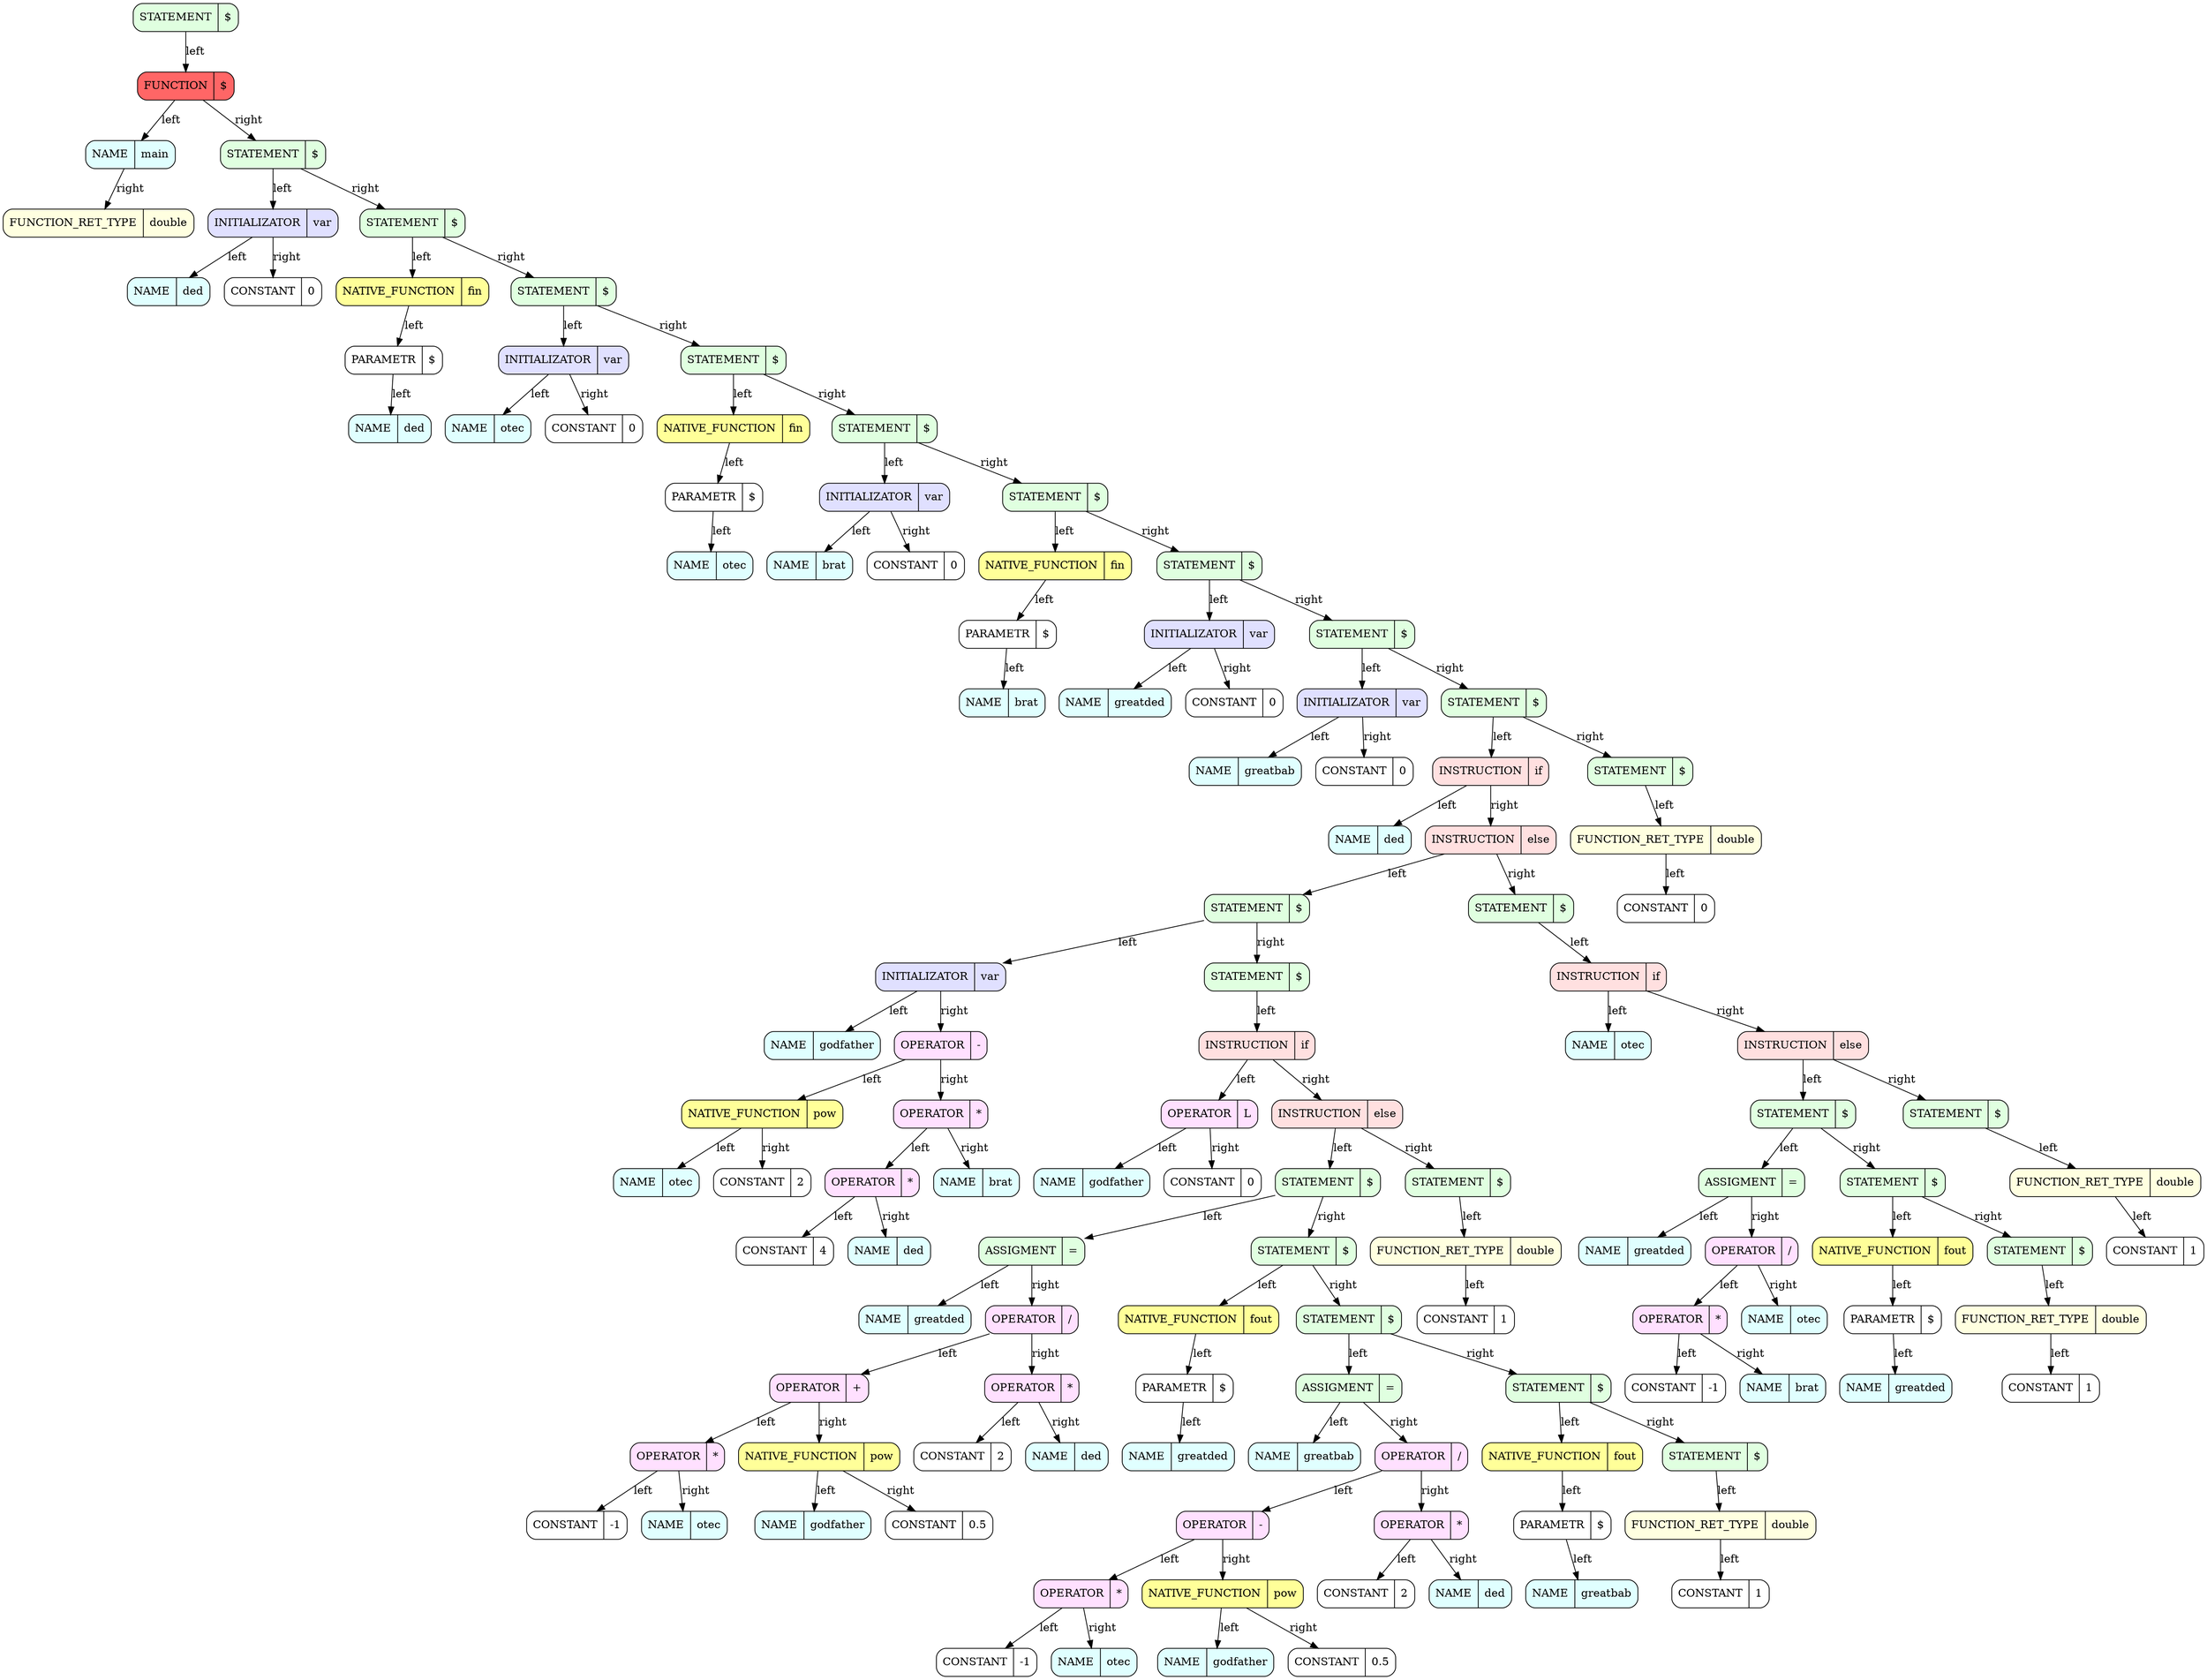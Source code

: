 ########################################################### SetDot
digraph 
{
rankdir = TB # RANKDIR
		node_0x625000000100 [style = filled, fillcolor = "#E0FFE0", shape = Mrecord label =  "STATEMENT | {$}"]
		node_0x625000000138 [style = filled, fillcolor = "#FF6666", shape = Mrecord label =  "FUNCTION | {$}"]
		node_0x625000000170 [style = filled, fillcolor = "#E0FFFF", shape = Mrecord label =  "NAME | {main}"]
		node_0x6250000001a8 [style = filled, fillcolor = "#FFFFE0", shape = Mrecord label =  "FUNCTION_RET_TYPE | {double}"]
		node_0x625000000170 -> node_0x6250000001a8 [label = "right"]
		node_0x625000000138 -> node_0x625000000170 [label = "left"]
		node_0x6250000001e0 [style = filled, fillcolor = "#E0FFE0", shape = Mrecord label =  "STATEMENT | {$}"]
		node_0x625000000218 [style = filled, fillcolor = "#E0E0FF", shape = Mrecord label =  "INITIALIZATOR | {var}"]
		node_0x625000000250 [style = filled, fillcolor = "#E0FFFF", shape = Mrecord label =  "NAME | {ded}"]
		node_0x625000000218 -> node_0x625000000250 [label = "left"]
		node_0x625000000288 [style = filled, fillcolor = "#FFFFFF", shape = Mrecord label =  "CONSTANT | {0}"]
		node_0x625000000218 -> node_0x625000000288 [label = "right"]
		node_0x6250000001e0 -> node_0x625000000218 [label = "left"]
		node_0x6250000002c0 [style = filled, fillcolor = "#E0FFE0", shape = Mrecord label =  "STATEMENT | {$}"]
		node_0x6250000002f8 [style = filled, fillcolor = "#FFFF99", shape = Mrecord label =  "NATIVE_FUNCTION | {fin}"]
		node_0x625000000330 [style = filled, fillcolor = "#FFFFFF", shape = Mrecord label =  "PARAMETR | {$}"]
		node_0x625000000368 [style = filled, fillcolor = "#E0FFFF", shape = Mrecord label =  "NAME | {ded}"]
		node_0x625000000330 -> node_0x625000000368 [label = "left"]
		node_0x6250000002f8 -> node_0x625000000330 [label = "left"]
		node_0x6250000002c0 -> node_0x6250000002f8 [label = "left"]
		node_0x6250000003a0 [style = filled, fillcolor = "#E0FFE0", shape = Mrecord label =  "STATEMENT | {$}"]
		node_0x6250000003d8 [style = filled, fillcolor = "#E0E0FF", shape = Mrecord label =  "INITIALIZATOR | {var}"]
		node_0x625000000410 [style = filled, fillcolor = "#E0FFFF", shape = Mrecord label =  "NAME | {otec}"]
		node_0x6250000003d8 -> node_0x625000000410 [label = "left"]
		node_0x625000000448 [style = filled, fillcolor = "#FFFFFF", shape = Mrecord label =  "CONSTANT | {0}"]
		node_0x6250000003d8 -> node_0x625000000448 [label = "right"]
		node_0x6250000003a0 -> node_0x6250000003d8 [label = "left"]
		node_0x625000000480 [style = filled, fillcolor = "#E0FFE0", shape = Mrecord label =  "STATEMENT | {$}"]
		node_0x6250000004b8 [style = filled, fillcolor = "#FFFF99", shape = Mrecord label =  "NATIVE_FUNCTION | {fin}"]
		node_0x6250000004f0 [style = filled, fillcolor = "#FFFFFF", shape = Mrecord label =  "PARAMETR | {$}"]
		node_0x625000000528 [style = filled, fillcolor = "#E0FFFF", shape = Mrecord label =  "NAME | {otec}"]
		node_0x6250000004f0 -> node_0x625000000528 [label = "left"]
		node_0x6250000004b8 -> node_0x6250000004f0 [label = "left"]
		node_0x625000000480 -> node_0x6250000004b8 [label = "left"]
		node_0x625000000560 [style = filled, fillcolor = "#E0FFE0", shape = Mrecord label =  "STATEMENT | {$}"]
		node_0x625000000598 [style = filled, fillcolor = "#E0E0FF", shape = Mrecord label =  "INITIALIZATOR | {var}"]
		node_0x6250000005d0 [style = filled, fillcolor = "#E0FFFF", shape = Mrecord label =  "NAME | {brat}"]
		node_0x625000000598 -> node_0x6250000005d0 [label = "left"]
		node_0x625000000608 [style = filled, fillcolor = "#FFFFFF", shape = Mrecord label =  "CONSTANT | {0}"]
		node_0x625000000598 -> node_0x625000000608 [label = "right"]
		node_0x625000000560 -> node_0x625000000598 [label = "left"]
		node_0x625000000640 [style = filled, fillcolor = "#E0FFE0", shape = Mrecord label =  "STATEMENT | {$}"]
		node_0x625000000678 [style = filled, fillcolor = "#FFFF99", shape = Mrecord label =  "NATIVE_FUNCTION | {fin}"]
		node_0x6250000006b0 [style = filled, fillcolor = "#FFFFFF", shape = Mrecord label =  "PARAMETR | {$}"]
		node_0x6250000006e8 [style = filled, fillcolor = "#E0FFFF", shape = Mrecord label =  "NAME | {brat}"]
		node_0x6250000006b0 -> node_0x6250000006e8 [label = "left"]
		node_0x625000000678 -> node_0x6250000006b0 [label = "left"]
		node_0x625000000640 -> node_0x625000000678 [label = "left"]
		node_0x625000000720 [style = filled, fillcolor = "#E0FFE0", shape = Mrecord label =  "STATEMENT | {$}"]
		node_0x625000000758 [style = filled, fillcolor = "#E0E0FF", shape = Mrecord label =  "INITIALIZATOR | {var}"]
		node_0x625000000790 [style = filled, fillcolor = "#E0FFFF", shape = Mrecord label =  "NAME | {greatded}"]
		node_0x625000000758 -> node_0x625000000790 [label = "left"]
		node_0x6250000007c8 [style = filled, fillcolor = "#FFFFFF", shape = Mrecord label =  "CONSTANT | {0}"]
		node_0x625000000758 -> node_0x6250000007c8 [label = "right"]
		node_0x625000000720 -> node_0x625000000758 [label = "left"]
		node_0x625000000800 [style = filled, fillcolor = "#E0FFE0", shape = Mrecord label =  "STATEMENT | {$}"]
		node_0x625000000838 [style = filled, fillcolor = "#E0E0FF", shape = Mrecord label =  "INITIALIZATOR | {var}"]
		node_0x625000000870 [style = filled, fillcolor = "#E0FFFF", shape = Mrecord label =  "NAME | {greatbab}"]
		node_0x625000000838 -> node_0x625000000870 [label = "left"]
		node_0x6250000008a8 [style = filled, fillcolor = "#FFFFFF", shape = Mrecord label =  "CONSTANT | {0}"]
		node_0x625000000838 -> node_0x6250000008a8 [label = "right"]
		node_0x625000000800 -> node_0x625000000838 [label = "left"]
		node_0x6250000008e0 [style = filled, fillcolor = "#E0FFE0", shape = Mrecord label =  "STATEMENT | {$}"]
		node_0x625000000918 [style = filled, fillcolor = "#FFE0E0", shape = Mrecord label =  "INSTRUCTION | {if}"]
		node_0x625000000950 [style = filled, fillcolor = "#E0FFFF", shape = Mrecord label =  "NAME | {ded}"]
		node_0x625000000918 -> node_0x625000000950 [label = "left"]
		node_0x625000000988 [style = filled, fillcolor = "#FFE0E0", shape = Mrecord label =  "INSTRUCTION | {else}"]
		node_0x6250000009c0 [style = filled, fillcolor = "#E0FFE0", shape = Mrecord label =  "STATEMENT | {$}"]
		node_0x6250000009f8 [style = filled, fillcolor = "#E0E0FF", shape = Mrecord label =  "INITIALIZATOR | {var}"]
		node_0x625000000a30 [style = filled, fillcolor = "#E0FFFF", shape = Mrecord label =  "NAME | {godfather}"]
		node_0x6250000009f8 -> node_0x625000000a30 [label = "left"]
		node_0x625000000a68 [style = filled, fillcolor = "#FFE0FF", shape = Mrecord label =  "OPERATOR | {-}"]
		node_0x625000000aa0 [style = filled, fillcolor = "#FFFF99", shape = Mrecord label =  "NATIVE_FUNCTION | {pow}"]
		node_0x625000000ad8 [style = filled, fillcolor = "#E0FFFF", shape = Mrecord label =  "NAME | {otec}"]
		node_0x625000000aa0 -> node_0x625000000ad8 [label = "left"]
		node_0x625000000b10 [style = filled, fillcolor = "#FFFFFF", shape = Mrecord label =  "CONSTANT | {2}"]
		node_0x625000000aa0 -> node_0x625000000b10 [label = "right"]
		node_0x625000000a68 -> node_0x625000000aa0 [label = "left"]
		node_0x625000000b48 [style = filled, fillcolor = "#FFE0FF", shape = Mrecord label =  "OPERATOR | {*}"]
		node_0x625000000b80 [style = filled, fillcolor = "#FFE0FF", shape = Mrecord label =  "OPERATOR | {*}"]
		node_0x625000000bb8 [style = filled, fillcolor = "#FFFFFF", shape = Mrecord label =  "CONSTANT | {4}"]
		node_0x625000000b80 -> node_0x625000000bb8 [label = "left"]
		node_0x625000000bf0 [style = filled, fillcolor = "#E0FFFF", shape = Mrecord label =  "NAME | {ded}"]
		node_0x625000000b80 -> node_0x625000000bf0 [label = "right"]
		node_0x625000000b48 -> node_0x625000000b80 [label = "left"]
		node_0x625000000c28 [style = filled, fillcolor = "#E0FFFF", shape = Mrecord label =  "NAME | {brat}"]
		node_0x625000000b48 -> node_0x625000000c28 [label = "right"]
		node_0x625000000a68 -> node_0x625000000b48 [label = "right"]
		node_0x6250000009f8 -> node_0x625000000a68 [label = "right"]
		node_0x6250000009c0 -> node_0x6250000009f8 [label = "left"]
		node_0x625000000c60 [style = filled, fillcolor = "#E0FFE0", shape = Mrecord label =  "STATEMENT | {$}"]
		node_0x625000000c98 [style = filled, fillcolor = "#FFE0E0", shape = Mrecord label =  "INSTRUCTION | {if}"]
		node_0x625000000cd0 [style = filled, fillcolor = "#FFE0FF", shape = Mrecord label =  "OPERATOR | {L}"]
		node_0x625000000d08 [style = filled, fillcolor = "#E0FFFF", shape = Mrecord label =  "NAME | {godfather}"]
		node_0x625000000cd0 -> node_0x625000000d08 [label = "left"]
		node_0x625000000d40 [style = filled, fillcolor = "#FFFFFF", shape = Mrecord label =  "CONSTANT | {0}"]
		node_0x625000000cd0 -> node_0x625000000d40 [label = "right"]
		node_0x625000000c98 -> node_0x625000000cd0 [label = "left"]
		node_0x625000000d78 [style = filled, fillcolor = "#FFE0E0", shape = Mrecord label =  "INSTRUCTION | {else}"]
		node_0x625000000db0 [style = filled, fillcolor = "#E0FFE0", shape = Mrecord label =  "STATEMENT | {$}"]
		node_0x625000000de8 [style = filled, fillcolor = "#E0FFE0", shape = Mrecord label =  "ASSIGMENT | {=}"]
		node_0x625000000e20 [style = filled, fillcolor = "#E0FFFF", shape = Mrecord label =  "NAME | {greatded}"]
		node_0x625000000de8 -> node_0x625000000e20 [label = "left"]
		node_0x625000000e58 [style = filled, fillcolor = "#FFE0FF", shape = Mrecord label =  "OPERATOR | {/}"]
		node_0x625000000e90 [style = filled, fillcolor = "#FFE0FF", shape = Mrecord label =  "OPERATOR | {+}"]
		node_0x625000000ec8 [style = filled, fillcolor = "#FFE0FF", shape = Mrecord label =  "OPERATOR | {*}"]
		node_0x625000000f00 [style = filled, fillcolor = "#FFFFFF", shape = Mrecord label =  "CONSTANT | {-1}"]
		node_0x625000000ec8 -> node_0x625000000f00 [label = "left"]
		node_0x625000000f38 [style = filled, fillcolor = "#E0FFFF", shape = Mrecord label =  "NAME | {otec}"]
		node_0x625000000ec8 -> node_0x625000000f38 [label = "right"]
		node_0x625000000e90 -> node_0x625000000ec8 [label = "left"]
		node_0x625000000f70 [style = filled, fillcolor = "#FFFF99", shape = Mrecord label =  "NATIVE_FUNCTION | {pow}"]
		node_0x625000000fa8 [style = filled, fillcolor = "#E0FFFF", shape = Mrecord label =  "NAME | {godfather}"]
		node_0x625000000f70 -> node_0x625000000fa8 [label = "left"]
		node_0x625000000fe0 [style = filled, fillcolor = "#FFFFFF", shape = Mrecord label =  "CONSTANT | {0.5}"]
		node_0x625000000f70 -> node_0x625000000fe0 [label = "right"]
		node_0x625000000e90 -> node_0x625000000f70 [label = "right"]
		node_0x625000000e58 -> node_0x625000000e90 [label = "left"]
		node_0x625000001018 [style = filled, fillcolor = "#FFE0FF", shape = Mrecord label =  "OPERATOR | {*}"]
		node_0x625000001050 [style = filled, fillcolor = "#FFFFFF", shape = Mrecord label =  "CONSTANT | {2}"]
		node_0x625000001018 -> node_0x625000001050 [label = "left"]
		node_0x625000001088 [style = filled, fillcolor = "#E0FFFF", shape = Mrecord label =  "NAME | {ded}"]
		node_0x625000001018 -> node_0x625000001088 [label = "right"]
		node_0x625000000e58 -> node_0x625000001018 [label = "right"]
		node_0x625000000de8 -> node_0x625000000e58 [label = "right"]
		node_0x625000000db0 -> node_0x625000000de8 [label = "left"]
		node_0x6250000010c0 [style = filled, fillcolor = "#E0FFE0", shape = Mrecord label =  "STATEMENT | {$}"]
		node_0x6250000010f8 [style = filled, fillcolor = "#FFFF99", shape = Mrecord label =  "NATIVE_FUNCTION | {fout}"]
		node_0x625000001130 [style = filled, fillcolor = "#FFFFFF", shape = Mrecord label =  "PARAMETR | {$}"]
		node_0x625000001168 [style = filled, fillcolor = "#E0FFFF", shape = Mrecord label =  "NAME | {greatded}"]
		node_0x625000001130 -> node_0x625000001168 [label = "left"]
		node_0x6250000010f8 -> node_0x625000001130 [label = "left"]
		node_0x6250000010c0 -> node_0x6250000010f8 [label = "left"]
		node_0x6250000011a0 [style = filled, fillcolor = "#E0FFE0", shape = Mrecord label =  "STATEMENT | {$}"]
		node_0x6250000011d8 [style = filled, fillcolor = "#E0FFE0", shape = Mrecord label =  "ASSIGMENT | {=}"]
		node_0x625000001210 [style = filled, fillcolor = "#E0FFFF", shape = Mrecord label =  "NAME | {greatbab}"]
		node_0x6250000011d8 -> node_0x625000001210 [label = "left"]
		node_0x625000001248 [style = filled, fillcolor = "#FFE0FF", shape = Mrecord label =  "OPERATOR | {/}"]
		node_0x625000001280 [style = filled, fillcolor = "#FFE0FF", shape = Mrecord label =  "OPERATOR | {-}"]
		node_0x6250000012b8 [style = filled, fillcolor = "#FFE0FF", shape = Mrecord label =  "OPERATOR | {*}"]
		node_0x6250000012f0 [style = filled, fillcolor = "#FFFFFF", shape = Mrecord label =  "CONSTANT | {-1}"]
		node_0x6250000012b8 -> node_0x6250000012f0 [label = "left"]
		node_0x625000001328 [style = filled, fillcolor = "#E0FFFF", shape = Mrecord label =  "NAME | {otec}"]
		node_0x6250000012b8 -> node_0x625000001328 [label = "right"]
		node_0x625000001280 -> node_0x6250000012b8 [label = "left"]
		node_0x625000001360 [style = filled, fillcolor = "#FFFF99", shape = Mrecord label =  "NATIVE_FUNCTION | {pow}"]
		node_0x625000001398 [style = filled, fillcolor = "#E0FFFF", shape = Mrecord label =  "NAME | {godfather}"]
		node_0x625000001360 -> node_0x625000001398 [label = "left"]
		node_0x6250000013d0 [style = filled, fillcolor = "#FFFFFF", shape = Mrecord label =  "CONSTANT | {0.5}"]
		node_0x625000001360 -> node_0x6250000013d0 [label = "right"]
		node_0x625000001280 -> node_0x625000001360 [label = "right"]
		node_0x625000001248 -> node_0x625000001280 [label = "left"]
		node_0x625000001408 [style = filled, fillcolor = "#FFE0FF", shape = Mrecord label =  "OPERATOR | {*}"]
		node_0x625000001440 [style = filled, fillcolor = "#FFFFFF", shape = Mrecord label =  "CONSTANT | {2}"]
		node_0x625000001408 -> node_0x625000001440 [label = "left"]
		node_0x625000001478 [style = filled, fillcolor = "#E0FFFF", shape = Mrecord label =  "NAME | {ded}"]
		node_0x625000001408 -> node_0x625000001478 [label = "right"]
		node_0x625000001248 -> node_0x625000001408 [label = "right"]
		node_0x6250000011d8 -> node_0x625000001248 [label = "right"]
		node_0x6250000011a0 -> node_0x6250000011d8 [label = "left"]
		node_0x6250000014b0 [style = filled, fillcolor = "#E0FFE0", shape = Mrecord label =  "STATEMENT | {$}"]
		node_0x6250000014e8 [style = filled, fillcolor = "#FFFF99", shape = Mrecord label =  "NATIVE_FUNCTION | {fout}"]
		node_0x625000001520 [style = filled, fillcolor = "#FFFFFF", shape = Mrecord label =  "PARAMETR | {$}"]
		node_0x625000001558 [style = filled, fillcolor = "#E0FFFF", shape = Mrecord label =  "NAME | {greatbab}"]
		node_0x625000001520 -> node_0x625000001558 [label = "left"]
		node_0x6250000014e8 -> node_0x625000001520 [label = "left"]
		node_0x6250000014b0 -> node_0x6250000014e8 [label = "left"]
		node_0x625000001590 [style = filled, fillcolor = "#E0FFE0", shape = Mrecord label =  "STATEMENT | {$}"]
		node_0x6250000015c8 [style = filled, fillcolor = "#FFFFE0", shape = Mrecord label =  "FUNCTION_RET_TYPE | {double}"]
		node_0x625000001600 [style = filled, fillcolor = "#FFFFFF", shape = Mrecord label =  "CONSTANT | {1}"]
		node_0x6250000015c8 -> node_0x625000001600 [label = "left"]
		node_0x625000001590 -> node_0x6250000015c8 [label = "left"]
		node_0x6250000014b0 -> node_0x625000001590 [label = "right"]
		node_0x6250000011a0 -> node_0x6250000014b0 [label = "right"]
		node_0x6250000010c0 -> node_0x6250000011a0 [label = "right"]
		node_0x625000000db0 -> node_0x6250000010c0 [label = "right"]
		node_0x625000000d78 -> node_0x625000000db0 [label = "left"]
		node_0x625000001638 [style = filled, fillcolor = "#E0FFE0", shape = Mrecord label =  "STATEMENT | {$}"]
		node_0x625000001670 [style = filled, fillcolor = "#FFFFE0", shape = Mrecord label =  "FUNCTION_RET_TYPE | {double}"]
		node_0x6250000016a8 [style = filled, fillcolor = "#FFFFFF", shape = Mrecord label =  "CONSTANT | {1}"]
		node_0x625000001670 -> node_0x6250000016a8 [label = "left"]
		node_0x625000001638 -> node_0x625000001670 [label = "left"]
		node_0x625000000d78 -> node_0x625000001638 [label = "right"]
		node_0x625000000c98 -> node_0x625000000d78 [label = "right"]
		node_0x625000000c60 -> node_0x625000000c98 [label = "left"]
		node_0x6250000009c0 -> node_0x625000000c60 [label = "right"]
		node_0x625000000988 -> node_0x6250000009c0 [label = "left"]
		node_0x6250000016e0 [style = filled, fillcolor = "#E0FFE0", shape = Mrecord label =  "STATEMENT | {$}"]
		node_0x625000001718 [style = filled, fillcolor = "#FFE0E0", shape = Mrecord label =  "INSTRUCTION | {if}"]
		node_0x625000001750 [style = filled, fillcolor = "#E0FFFF", shape = Mrecord label =  "NAME | {otec}"]
		node_0x625000001718 -> node_0x625000001750 [label = "left"]
		node_0x625000001788 [style = filled, fillcolor = "#FFE0E0", shape = Mrecord label =  "INSTRUCTION | {else}"]
		node_0x6250000017c0 [style = filled, fillcolor = "#E0FFE0", shape = Mrecord label =  "STATEMENT | {$}"]
		node_0x6250000017f8 [style = filled, fillcolor = "#E0FFE0", shape = Mrecord label =  "ASSIGMENT | {=}"]
		node_0x625000001830 [style = filled, fillcolor = "#E0FFFF", shape = Mrecord label =  "NAME | {greatded}"]
		node_0x6250000017f8 -> node_0x625000001830 [label = "left"]
		node_0x625000001868 [style = filled, fillcolor = "#FFE0FF", shape = Mrecord label =  "OPERATOR | {/}"]
		node_0x6250000018a0 [style = filled, fillcolor = "#FFE0FF", shape = Mrecord label =  "OPERATOR | {*}"]
		node_0x6250000018d8 [style = filled, fillcolor = "#FFFFFF", shape = Mrecord label =  "CONSTANT | {-1}"]
		node_0x6250000018a0 -> node_0x6250000018d8 [label = "left"]
		node_0x625000001910 [style = filled, fillcolor = "#E0FFFF", shape = Mrecord label =  "NAME | {brat}"]
		node_0x6250000018a0 -> node_0x625000001910 [label = "right"]
		node_0x625000001868 -> node_0x6250000018a0 [label = "left"]
		node_0x625000001948 [style = filled, fillcolor = "#E0FFFF", shape = Mrecord label =  "NAME | {otec}"]
		node_0x625000001868 -> node_0x625000001948 [label = "right"]
		node_0x6250000017f8 -> node_0x625000001868 [label = "right"]
		node_0x6250000017c0 -> node_0x6250000017f8 [label = "left"]
		node_0x625000001980 [style = filled, fillcolor = "#E0FFE0", shape = Mrecord label =  "STATEMENT | {$}"]
		node_0x6250000019b8 [style = filled, fillcolor = "#FFFF99", shape = Mrecord label =  "NATIVE_FUNCTION | {fout}"]
		node_0x6250000019f0 [style = filled, fillcolor = "#FFFFFF", shape = Mrecord label =  "PARAMETR | {$}"]
		node_0x625000001a28 [style = filled, fillcolor = "#E0FFFF", shape = Mrecord label =  "NAME | {greatded}"]
		node_0x6250000019f0 -> node_0x625000001a28 [label = "left"]
		node_0x6250000019b8 -> node_0x6250000019f0 [label = "left"]
		node_0x625000001980 -> node_0x6250000019b8 [label = "left"]
		node_0x625000001a60 [style = filled, fillcolor = "#E0FFE0", shape = Mrecord label =  "STATEMENT | {$}"]
		node_0x625000001a98 [style = filled, fillcolor = "#FFFFE0", shape = Mrecord label =  "FUNCTION_RET_TYPE | {double}"]
		node_0x625000001ad0 [style = filled, fillcolor = "#FFFFFF", shape = Mrecord label =  "CONSTANT | {1}"]
		node_0x625000001a98 -> node_0x625000001ad0 [label = "left"]
		node_0x625000001a60 -> node_0x625000001a98 [label = "left"]
		node_0x625000001980 -> node_0x625000001a60 [label = "right"]
		node_0x6250000017c0 -> node_0x625000001980 [label = "right"]
		node_0x625000001788 -> node_0x6250000017c0 [label = "left"]
		node_0x625000001b08 [style = filled, fillcolor = "#E0FFE0", shape = Mrecord label =  "STATEMENT | {$}"]
		node_0x625000001b40 [style = filled, fillcolor = "#FFFFE0", shape = Mrecord label =  "FUNCTION_RET_TYPE | {double}"]
		node_0x625000001b78 [style = filled, fillcolor = "#FFFFFF", shape = Mrecord label =  "CONSTANT | {1}"]
		node_0x625000001b40 -> node_0x625000001b78 [label = "left"]
		node_0x625000001b08 -> node_0x625000001b40 [label = "left"]
		node_0x625000001788 -> node_0x625000001b08 [label = "right"]
		node_0x625000001718 -> node_0x625000001788 [label = "right"]
		node_0x6250000016e0 -> node_0x625000001718 [label = "left"]
		node_0x625000000988 -> node_0x6250000016e0 [label = "right"]
		node_0x625000000918 -> node_0x625000000988 [label = "right"]
		node_0x6250000008e0 -> node_0x625000000918 [label = "left"]
		node_0x625000001bb0 [style = filled, fillcolor = "#E0FFE0", shape = Mrecord label =  "STATEMENT | {$}"]
		node_0x625000001be8 [style = filled, fillcolor = "#FFFFE0", shape = Mrecord label =  "FUNCTION_RET_TYPE | {double}"]
		node_0x625000001c20 [style = filled, fillcolor = "#FFFFFF", shape = Mrecord label =  "CONSTANT | {0}"]
		node_0x625000001be8 -> node_0x625000001c20 [label = "left"]
		node_0x625000001bb0 -> node_0x625000001be8 [label = "left"]
		node_0x6250000008e0 -> node_0x625000001bb0 [label = "right"]
		node_0x625000000800 -> node_0x6250000008e0 [label = "right"]
		node_0x625000000720 -> node_0x625000000800 [label = "right"]
		node_0x625000000640 -> node_0x625000000720 [label = "right"]
		node_0x625000000560 -> node_0x625000000640 [label = "right"]
		node_0x625000000480 -> node_0x625000000560 [label = "right"]
		node_0x6250000003a0 -> node_0x625000000480 [label = "right"]
		node_0x6250000002c0 -> node_0x6250000003a0 [label = "right"]
		node_0x6250000001e0 -> node_0x6250000002c0 [label = "right"]
		node_0x625000000138 -> node_0x6250000001e0 [label = "right"]
		node_0x625000000100 -> node_0x625000000138 [label = "left"]
########################################################### SetEndDot

}